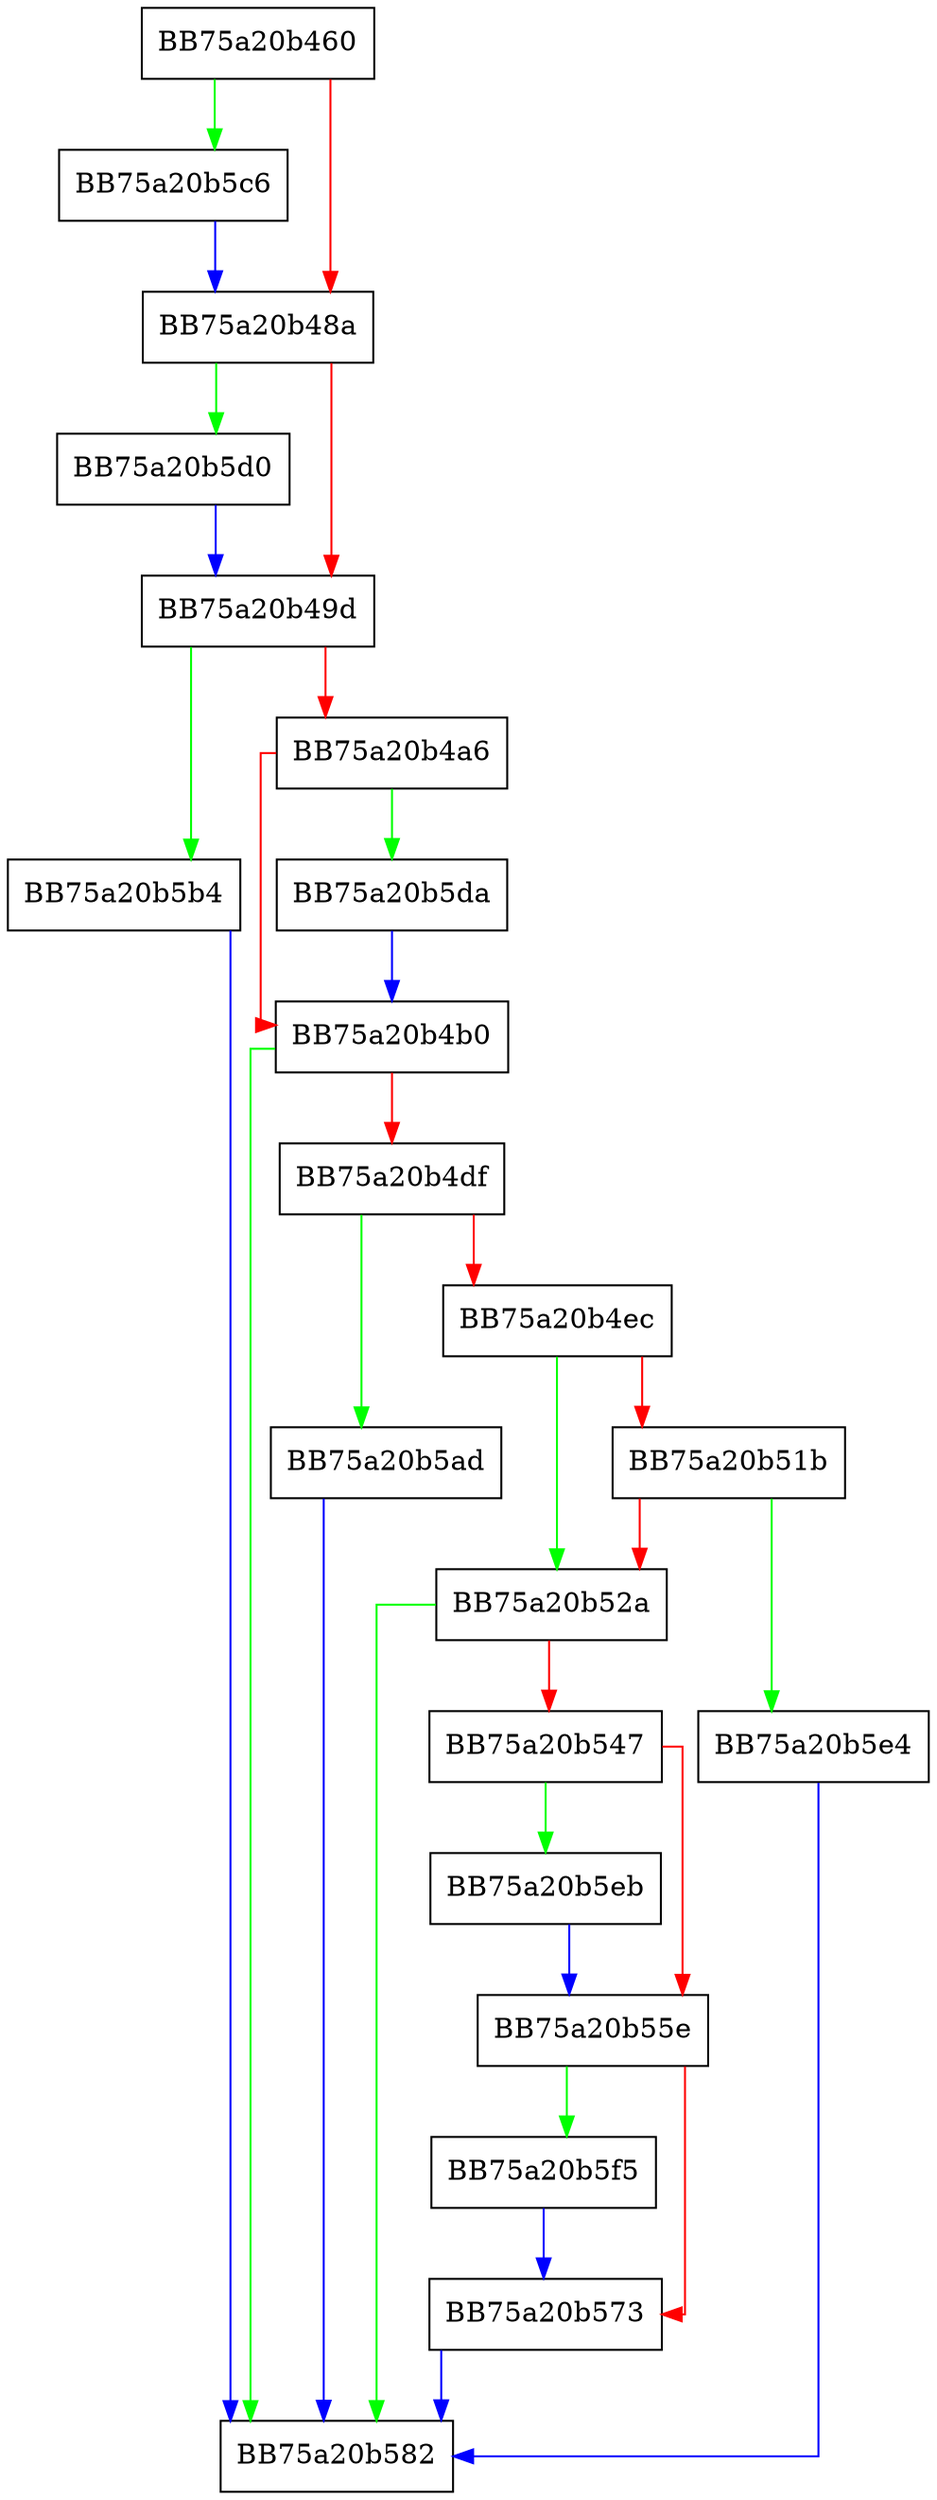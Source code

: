 digraph GetFATSector {
  node [shape="box"];
  graph [splines=ortho];
  BB75a20b460 -> BB75a20b5c6 [color="green"];
  BB75a20b460 -> BB75a20b48a [color="red"];
  BB75a20b48a -> BB75a20b5d0 [color="green"];
  BB75a20b48a -> BB75a20b49d [color="red"];
  BB75a20b49d -> BB75a20b5b4 [color="green"];
  BB75a20b49d -> BB75a20b4a6 [color="red"];
  BB75a20b4a6 -> BB75a20b5da [color="green"];
  BB75a20b4a6 -> BB75a20b4b0 [color="red"];
  BB75a20b4b0 -> BB75a20b582 [color="green"];
  BB75a20b4b0 -> BB75a20b4df [color="red"];
  BB75a20b4df -> BB75a20b5ad [color="green"];
  BB75a20b4df -> BB75a20b4ec [color="red"];
  BB75a20b4ec -> BB75a20b52a [color="green"];
  BB75a20b4ec -> BB75a20b51b [color="red"];
  BB75a20b51b -> BB75a20b5e4 [color="green"];
  BB75a20b51b -> BB75a20b52a [color="red"];
  BB75a20b52a -> BB75a20b582 [color="green"];
  BB75a20b52a -> BB75a20b547 [color="red"];
  BB75a20b547 -> BB75a20b5eb [color="green"];
  BB75a20b547 -> BB75a20b55e [color="red"];
  BB75a20b55e -> BB75a20b5f5 [color="green"];
  BB75a20b55e -> BB75a20b573 [color="red"];
  BB75a20b573 -> BB75a20b582 [color="blue"];
  BB75a20b5ad -> BB75a20b582 [color="blue"];
  BB75a20b5b4 -> BB75a20b582 [color="blue"];
  BB75a20b5c6 -> BB75a20b48a [color="blue"];
  BB75a20b5d0 -> BB75a20b49d [color="blue"];
  BB75a20b5da -> BB75a20b4b0 [color="blue"];
  BB75a20b5e4 -> BB75a20b582 [color="blue"];
  BB75a20b5eb -> BB75a20b55e [color="blue"];
  BB75a20b5f5 -> BB75a20b573 [color="blue"];
}